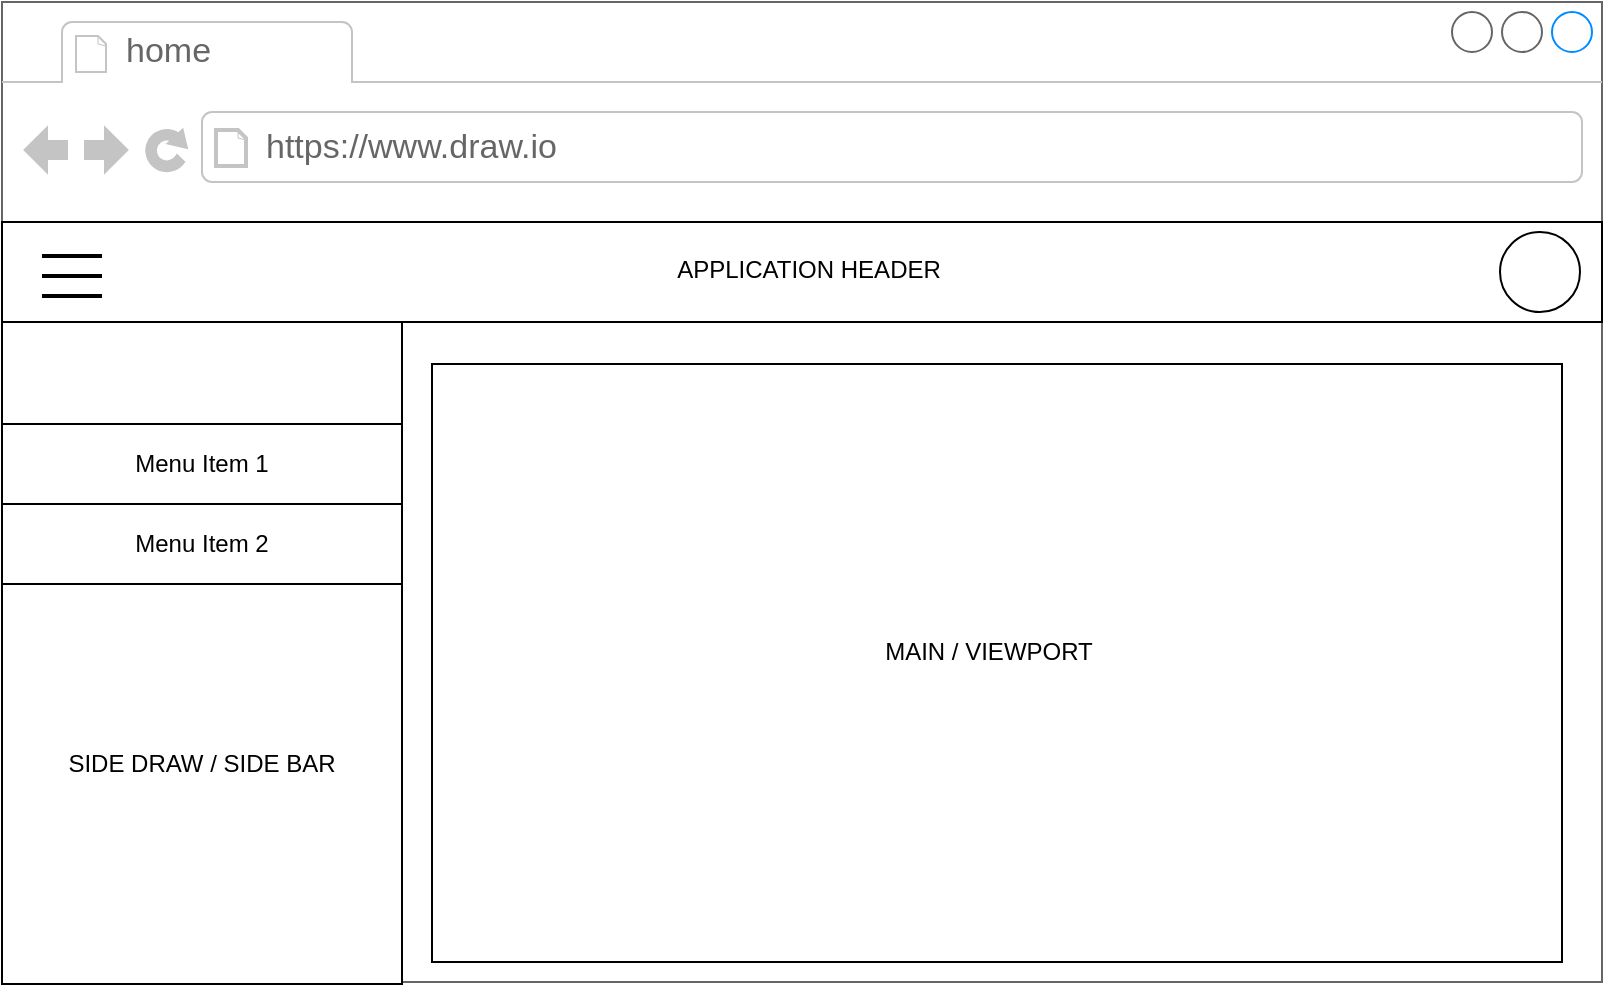 <mxfile version="24.2.5" type="device" pages="8">
  <diagram name="Page-1" id="sIDUJ0RPUK7b8widtkhv">
    <mxGraphModel dx="1036" dy="607" grid="1" gridSize="10" guides="1" tooltips="1" connect="1" arrows="1" fold="1" page="1" pageScale="1" pageWidth="850" pageHeight="1100" math="0" shadow="0">
      <root>
        <mxCell id="0" />
        <mxCell id="1" parent="0" />
        <mxCell id="EggMhjN99ntZ25mToVBj-1" value="" style="strokeWidth=1;shadow=0;dashed=0;align=center;html=1;shape=mxgraph.mockup.containers.browserWindow;rSize=0;strokeColor=#666666;strokeColor2=#008cff;strokeColor3=#c4c4c4;mainText=,;recursiveResize=0;movable=1;resizable=1;rotatable=1;deletable=1;editable=1;locked=0;connectable=1;" parent="1" vertex="1">
          <mxGeometry x="30" y="99" width="800" height="490" as="geometry" />
        </mxCell>
        <mxCell id="EggMhjN99ntZ25mToVBj-2" value="home" style="strokeWidth=1;shadow=0;dashed=0;align=center;html=1;shape=mxgraph.mockup.containers.anchor;fontSize=17;fontColor=#666666;align=left;whiteSpace=wrap;" parent="EggMhjN99ntZ25mToVBj-1" vertex="1">
          <mxGeometry x="60" y="12" width="110" height="26" as="geometry" />
        </mxCell>
        <mxCell id="EggMhjN99ntZ25mToVBj-3" value="https://www.draw.io" style="strokeWidth=1;shadow=0;dashed=0;align=center;html=1;shape=mxgraph.mockup.containers.anchor;rSize=0;fontSize=17;fontColor=#666666;align=left;" parent="EggMhjN99ntZ25mToVBj-1" vertex="1">
          <mxGeometry x="130" y="60" width="250" height="26" as="geometry" />
        </mxCell>
        <mxCell id="EggMhjN99ntZ25mToVBj-5" value="" style="rounded=0;whiteSpace=wrap;html=1;" parent="EggMhjN99ntZ25mToVBj-1" vertex="1">
          <mxGeometry y="110" width="800" height="50" as="geometry" />
        </mxCell>
        <mxCell id="EggMhjN99ntZ25mToVBj-6" value="" style="ellipse;whiteSpace=wrap;html=1;aspect=fixed;" parent="EggMhjN99ntZ25mToVBj-1" vertex="1">
          <mxGeometry x="749" y="115" width="40" height="40" as="geometry" />
        </mxCell>
        <mxCell id="EggMhjN99ntZ25mToVBj-7" value="" style="line;strokeWidth=2;html=1;" parent="EggMhjN99ntZ25mToVBj-1" vertex="1">
          <mxGeometry x="20" y="122" width="30" height="10" as="geometry" />
        </mxCell>
        <mxCell id="EggMhjN99ntZ25mToVBj-17" value="" style="whiteSpace=wrap;html=1;" parent="EggMhjN99ntZ25mToVBj-1" vertex="1">
          <mxGeometry x="215" y="181" width="565" height="299" as="geometry" />
        </mxCell>
        <mxCell id="EggMhjN99ntZ25mToVBj-18" value="APPLICATION HEADER" style="text;html=1;strokeColor=none;fillColor=none;align=center;verticalAlign=middle;whiteSpace=wrap;rounded=0;" parent="EggMhjN99ntZ25mToVBj-1" vertex="1">
          <mxGeometry x="281" y="119" width="245" height="30" as="geometry" />
        </mxCell>
        <mxCell id="EggMhjN99ntZ25mToVBj-19" value="MAIN / VIEWPORT" style="text;html=1;strokeColor=none;fillColor=none;align=center;verticalAlign=middle;whiteSpace=wrap;rounded=0;" parent="EggMhjN99ntZ25mToVBj-1" vertex="1">
          <mxGeometry x="371" y="310" width="245" height="30" as="geometry" />
        </mxCell>
        <mxCell id="EggMhjN99ntZ25mToVBj-8" value="" style="line;strokeWidth=2;html=1;" parent="1" vertex="1">
          <mxGeometry x="50" y="231" width="30" height="10" as="geometry" />
        </mxCell>
        <mxCell id="EggMhjN99ntZ25mToVBj-11" value="" style="line;strokeWidth=2;html=1;" parent="1" vertex="1">
          <mxGeometry x="50" y="241" width="30" height="10" as="geometry" />
        </mxCell>
        <mxCell id="EggMhjN99ntZ25mToVBj-12" value="" style="whiteSpace=wrap;html=1;" parent="1" vertex="1">
          <mxGeometry x="30" y="259" width="200" height="331" as="geometry" />
        </mxCell>
        <mxCell id="EggMhjN99ntZ25mToVBj-13" value="" style="rounded=0;whiteSpace=wrap;html=1;" parent="1" vertex="1">
          <mxGeometry x="30" y="310" width="200" height="40" as="geometry" />
        </mxCell>
        <mxCell id="EggMhjN99ntZ25mToVBj-14" value="" style="rounded=0;whiteSpace=wrap;html=1;" parent="1" vertex="1">
          <mxGeometry x="30" y="350" width="200" height="40" as="geometry" />
        </mxCell>
        <mxCell id="EggMhjN99ntZ25mToVBj-15" value="Menu Item 1" style="text;html=1;strokeColor=none;fillColor=none;align=center;verticalAlign=middle;whiteSpace=wrap;rounded=0;" parent="1" vertex="1">
          <mxGeometry x="30" y="310" width="200" height="40" as="geometry" />
        </mxCell>
        <mxCell id="EggMhjN99ntZ25mToVBj-16" value="Menu Item 2" style="text;html=1;strokeColor=none;fillColor=none;align=center;verticalAlign=middle;whiteSpace=wrap;rounded=0;" parent="1" vertex="1">
          <mxGeometry x="30" y="350" width="200" height="40" as="geometry" />
        </mxCell>
        <mxCell id="EggMhjN99ntZ25mToVBj-21" value="SIDE DRAW / SIDE BAR" style="text;html=1;strokeColor=none;fillColor=none;align=center;verticalAlign=middle;whiteSpace=wrap;rounded=0;" parent="1" vertex="1">
          <mxGeometry x="30" y="460" width="200" height="40" as="geometry" />
        </mxCell>
      </root>
    </mxGraphModel>
  </diagram>
  <diagram id="IjqU6bGli_GOSCR7L_jz" name="Page-2">
    <mxGraphModel dx="1036" dy="607" grid="1" gridSize="10" guides="1" tooltips="1" connect="1" arrows="1" fold="1" page="1" pageScale="1" pageWidth="850" pageHeight="1100" math="0" shadow="0">
      <root>
        <mxCell id="0" />
        <mxCell id="1" parent="0" />
        <mxCell id="cjTgkQ3DGK7ai4iBEwUr-1" value="" style="whiteSpace=wrap;html=1;aspect=fixed;" parent="1" vertex="1">
          <mxGeometry x="190" y="100" width="430" height="430" as="geometry" />
        </mxCell>
        <mxCell id="cjTgkQ3DGK7ai4iBEwUr-2" value="Transactions (ID: 1001)" style="text;html=1;strokeColor=none;fillColor=none;align=center;verticalAlign=middle;whiteSpace=wrap;rounded=0;fontStyle=1;fontSize=17;" parent="1" vertex="1">
          <mxGeometry x="345" y="60" width="120" height="30" as="geometry" />
        </mxCell>
        <mxCell id="cjTgkQ3DGK7ai4iBEwUr-3" value="T1 (ID: 1)" style="shape=cylinder3;whiteSpace=wrap;html=1;boundedLbl=1;backgroundOutline=1;size=15;fontStyle=1;fontSize=19;" parent="1" vertex="1">
          <mxGeometry x="250" y="156" width="100" height="110" as="geometry" />
        </mxCell>
        <mxCell id="cjTgkQ3DGK7ai4iBEwUr-4" value="T2&amp;nbsp;(ID: 2)" style="shape=cylinder3;whiteSpace=wrap;html=1;boundedLbl=1;backgroundOutline=1;size=15;fontStyle=1;fontSize=19;" parent="1" vertex="1">
          <mxGeometry x="450" y="156" width="97.5" height="110" as="geometry" />
        </mxCell>
        <mxCell id="cjTgkQ3DGK7ai4iBEwUr-5" value="T3&amp;nbsp;(ID: 3)" style="shape=cylinder3;whiteSpace=wrap;html=1;boundedLbl=1;backgroundOutline=1;size=15;fontStyle=1;fontSize=19;" parent="1" vertex="1">
          <mxGeometry x="256.25" y="346" width="93.75" height="110" as="geometry" />
        </mxCell>
        <mxCell id="cjTgkQ3DGK7ai4iBEwUr-6" value="T4&amp;nbsp;(ID: 4)" style="shape=cylinder3;whiteSpace=wrap;html=1;boundedLbl=1;backgroundOutline=1;size=15;fontStyle=1;fontSize=19;" parent="1" vertex="1">
          <mxGeometry x="460" y="346" width="93.75" height="110" as="geometry" />
        </mxCell>
        <mxCell id="cjTgkQ3DGK7ai4iBEwUr-7" value="" style="whiteSpace=wrap;html=1;" parent="1" vertex="1">
          <mxGeometry x="1010" y="50" width="140" height="510" as="geometry" />
        </mxCell>
        <mxCell id="cjTgkQ3DGK7ai4iBEwUr-8" value="" style="endArrow=classic;html=1;rounded=0;exitX=0.017;exitY=0.055;exitDx=0;exitDy=0;exitPerimeter=0;entryX=1;entryY=0.5;entryDx=0;entryDy=0;" parent="1" source="cjTgkQ3DGK7ai4iBEwUr-7" target="cjTgkQ3DGK7ai4iBEwUr-2" edge="1">
          <mxGeometry width="50" height="50" relative="1" as="geometry">
            <mxPoint x="860" y="250" as="sourcePoint" />
            <mxPoint x="910" y="200" as="targetPoint" />
          </mxGeometry>
        </mxCell>
        <mxCell id="cjTgkQ3DGK7ai4iBEwUr-9" value="T1&lt;br style=&quot;font-size: 18px;&quot;&gt;&lt;font color=&quot;#006600&quot; size=&quot;1&quot;&gt;modified&lt;/font&gt;" style="shape=cylinder3;whiteSpace=wrap;html=1;boundedLbl=1;backgroundOutline=1;size=15;fontStyle=1;fontSize=19;" parent="1" vertex="1">
          <mxGeometry x="1030" y="60" width="100" height="110" as="geometry" />
        </mxCell>
        <mxCell id="cjTgkQ3DGK7ai4iBEwUr-10" value="T2" style="shape=cylinder3;whiteSpace=wrap;html=1;boundedLbl=1;backgroundOutline=1;size=15;fontStyle=1;fontSize=19;" parent="1" vertex="1">
          <mxGeometry x="1032.5" y="180" width="97.5" height="110" as="geometry" />
        </mxCell>
        <mxCell id="cjTgkQ3DGK7ai4iBEwUr-11" value="T3&amp;nbsp;" style="shape=cylinder3;whiteSpace=wrap;html=1;boundedLbl=1;backgroundOutline=1;size=15;fontStyle=1;fontSize=19;" parent="1" vertex="1">
          <mxGeometry x="1033.13" y="300" width="93.75" height="110" as="geometry" />
        </mxCell>
        <mxCell id="cjTgkQ3DGK7ai4iBEwUr-12" value="T4&lt;br&gt;&lt;font color=&quot;#ff0000&quot; style=&quot;font-size: 10px;&quot;&gt;modified&lt;/font&gt;" style="shape=cylinder3;whiteSpace=wrap;html=1;boundedLbl=1;backgroundOutline=1;size=15;fontStyle=1;fontSize=19;" parent="1" vertex="1">
          <mxGeometry x="1036.25" y="420" width="93.75" height="110" as="geometry" />
        </mxCell>
        <mxCell id="cjTgkQ3DGK7ai4iBEwUr-13" value="" style="sketch=0;outlineConnect=0;fontColor=#232F3E;gradientColor=none;fillColor=#232F3D;strokeColor=none;dashed=0;verticalLabelPosition=bottom;verticalAlign=top;align=center;html=1;fontSize=12;fontStyle=0;aspect=fixed;pointerEvents=1;shape=mxgraph.aws4.source_code;" parent="1" vertex="1">
          <mxGeometry x="310" y="640" width="57" height="78" as="geometry" />
        </mxCell>
        <mxCell id="cjTgkQ3DGK7ai4iBEwUr-14" value="update(tranXId, tranXObjId, requestBody)" style="text;html=1;strokeColor=none;fillColor=none;align=left;verticalAlign=middle;whiteSpace=wrap;rounded=0;fontSize=19;fontFamily=Lucida Console;" parent="1" vertex="1">
          <mxGeometry x="380" y="664" width="490" height="30" as="geometry" />
        </mxCell>
      </root>
    </mxGraphModel>
  </diagram>
  <diagram id="y272ru3TNaaLmtyKiYZe" name="Page-3">
    <mxGraphModel dx="1036" dy="607" grid="1" gridSize="10" guides="1" tooltips="1" connect="1" arrows="1" fold="1" page="1" pageScale="1" pageWidth="850" pageHeight="1100" math="0" shadow="0">
      <root>
        <mxCell id="0" />
        <mxCell id="1" parent="0" />
        <mxCell id="BB8iVhd0lhvS-RFAptqE-1" value="" style="rounded=0;whiteSpace=wrap;html=1;" parent="1" vertex="1">
          <mxGeometry x="40" y="210" width="760" height="60" as="geometry" />
        </mxCell>
        <mxCell id="BB8iVhd0lhvS-RFAptqE-2" value="1 - 10" style="text;html=1;strokeColor=none;fillColor=none;align=center;verticalAlign=middle;whiteSpace=wrap;rounded=0;fontSize=16;" parent="1" vertex="1">
          <mxGeometry x="60" y="225" width="60" height="30" as="geometry" />
        </mxCell>
        <mxCell id="BB8iVhd0lhvS-RFAptqE-3" value="of" style="text;html=1;strokeColor=none;fillColor=none;align=center;verticalAlign=middle;whiteSpace=wrap;rounded=0;fontSize=16;" parent="1" vertex="1">
          <mxGeometry x="120" y="225" width="30" height="30" as="geometry" />
        </mxCell>
        <mxCell id="BB8iVhd0lhvS-RFAptqE-4" value="350 Records" style="text;html=1;strokeColor=none;fillColor=none;align=center;verticalAlign=middle;whiteSpace=wrap;rounded=0;fontSize=16;" parent="1" vertex="1">
          <mxGeometry x="160" y="225" width="100" height="30" as="geometry" />
        </mxCell>
        <mxCell id="BB8iVhd0lhvS-RFAptqE-5" value="Previous" style="html=1;shadow=0;dashed=0;shape=mxgraph.bootstrap.rrect;rSize=5;strokeColor=none;strokeWidth=1;fillColor=#6C767D;fontColor=#FFFFFF;whiteSpace=wrap;align=center;verticalAlign=middle;spacingLeft=0;fontStyle=0;fontSize=16;spacing=5;" parent="1" vertex="1">
          <mxGeometry x="563" y="220" width="100" height="40" as="geometry" />
        </mxCell>
        <mxCell id="BB8iVhd0lhvS-RFAptqE-6" value="Next" style="html=1;shadow=0;dashed=0;shape=mxgraph.bootstrap.rrect;rSize=5;strokeColor=none;strokeWidth=1;fillColor=#6C767D;fontColor=#FFFFFF;whiteSpace=wrap;align=center;verticalAlign=middle;spacingLeft=0;fontStyle=0;fontSize=16;spacing=5;" parent="1" vertex="1">
          <mxGeometry x="680" y="220" width="100" height="40" as="geometry" />
        </mxCell>
      </root>
    </mxGraphModel>
  </diagram>
  <diagram id="J6OYfBkZfmd3d4jvUqey" name="Page-4">
    <mxGraphModel dx="1036" dy="607" grid="1" gridSize="10" guides="1" tooltips="1" connect="1" arrows="1" fold="1" page="1" pageScale="1" pageWidth="850" pageHeight="1100" math="0" shadow="0">
      <root>
        <mxCell id="0" />
        <mxCell id="1" parent="0" />
        <mxCell id="2EUiG7StMMdANbY9xQMo-1" value="" style="rounded=0;whiteSpace=wrap;html=1;" parent="1" vertex="1">
          <mxGeometry x="30" y="280" width="770" height="50" as="geometry" />
        </mxCell>
        <mxCell id="2EUiG7StMMdANbY9xQMo-2" value="" style="triangle;whiteSpace=wrap;html=1;direction=south;" parent="1" vertex="1">
          <mxGeometry x="761" y="298" width="20" height="15" as="geometry" />
        </mxCell>
        <mxCell id="2EUiG7StMMdANbY9xQMo-3" value="Textfield" style="rounded=0;whiteSpace=wrap;html=1;align=left;" parent="1" vertex="1">
          <mxGeometry x="40" y="285.5" width="710" height="40" as="geometry" />
        </mxCell>
        <mxCell id="2EUiG7StMMdANbY9xQMo-4" value="" style="whiteSpace=wrap;html=1;" parent="1" vertex="1">
          <mxGeometry x="30" y="340" width="770" height="160" as="geometry" />
        </mxCell>
        <mxCell id="2EUiG7StMMdANbY9xQMo-5" value="Text" style="text;html=1;align=left;verticalAlign=middle;whiteSpace=wrap;rounded=0;fontSize=15;fillColor=#C4C4C4;" parent="1" vertex="1">
          <mxGeometry x="30" y="340" width="770" height="40" as="geometry" />
        </mxCell>
        <mxCell id="2EUiG7StMMdANbY9xQMo-6" value="Text" style="text;html=1;align=left;verticalAlign=middle;whiteSpace=wrap;rounded=0;fontSize=15;fillColor=#C4C4C4;" parent="1" vertex="1">
          <mxGeometry x="30" y="380" width="770" height="40" as="geometry" />
        </mxCell>
        <mxCell id="2EUiG7StMMdANbY9xQMo-7" value="Text" style="text;html=1;align=left;verticalAlign=middle;whiteSpace=wrap;rounded=0;fontSize=15;fillColor=#C4C4C4;" parent="1" vertex="1">
          <mxGeometry x="30" y="420" width="770" height="40" as="geometry" />
        </mxCell>
        <mxCell id="2EUiG7StMMdANbY9xQMo-8" value="Text" style="text;html=1;align=left;verticalAlign=middle;whiteSpace=wrap;rounded=0;fontSize=15;fillColor=#C4C4C4;" parent="1" vertex="1">
          <mxGeometry x="30" y="460" width="770" height="40" as="geometry" />
        </mxCell>
        <mxCell id="hs0vwdsw4qgQPkWqBJR1-1" value=".focused" style="text;html=1;align=center;verticalAlign=middle;whiteSpace=wrap;rounded=0;" parent="1" vertex="1">
          <mxGeometry x="395" y="345" width="60" height="30" as="geometry" />
        </mxCell>
      </root>
    </mxGraphModel>
  </diagram>
  <diagram id="GeDbINbZiCRXkM0k3ezB" name="Page-5">
    <mxGraphModel dx="1036" dy="607" grid="1" gridSize="10" guides="1" tooltips="1" connect="1" arrows="1" fold="1" page="1" pageScale="1" pageWidth="850" pageHeight="1100" math="0" shadow="0">
      <root>
        <mxCell id="0" />
        <mxCell id="1" parent="0" />
        <mxCell id="OI0mY_5z-Yricc_yIiJL-1" value="" style="strokeWidth=1;shadow=0;dashed=0;align=center;html=1;shape=mxgraph.mockup.containers.browserWindow;rSize=0;strokeColor=#666666;strokeColor2=#008cff;strokeColor3=#c4c4c4;mainText=,;recursiveResize=0;movable=1;resizable=1;rotatable=1;deletable=1;editable=1;locked=0;connectable=1;fillColor=default;" parent="1" vertex="1">
          <mxGeometry x="30" y="19" width="890.16" height="641" as="geometry" />
        </mxCell>
        <mxCell id="OI0mY_5z-Yricc_yIiJL-2" value="home" style="strokeWidth=1;shadow=0;dashed=0;align=center;html=1;shape=mxgraph.mockup.containers.anchor;fontSize=17;fontColor=#666666;align=left;whiteSpace=wrap;" parent="OI0mY_5z-Yricc_yIiJL-1" vertex="1">
          <mxGeometry x="60" y="12" width="110" height="26" as="geometry" />
        </mxCell>
        <mxCell id="OI0mY_5z-Yricc_yIiJL-3" value="https://www.draw.io" style="strokeWidth=1;shadow=0;dashed=0;align=center;html=1;shape=mxgraph.mockup.containers.anchor;rSize=0;fontSize=17;fontColor=#666666;align=left;" parent="OI0mY_5z-Yricc_yIiJL-1" vertex="1">
          <mxGeometry x="130" y="60" width="250" height="26" as="geometry" />
        </mxCell>
        <mxCell id="OI0mY_5z-Yricc_yIiJL-4" value="" style="rounded=0;whiteSpace=wrap;html=1;" parent="OI0mY_5z-Yricc_yIiJL-1" vertex="1">
          <mxGeometry y="110" width="890" height="50" as="geometry" />
        </mxCell>
        <mxCell id="OI0mY_5z-Yricc_yIiJL-5" value="" style="ellipse;whiteSpace=wrap;html=1;aspect=fixed;" parent="OI0mY_5z-Yricc_yIiJL-1" vertex="1">
          <mxGeometry x="837" y="115" width="40" height="40" as="geometry" />
        </mxCell>
        <mxCell id="OI0mY_5z-Yricc_yIiJL-6" value="" style="line;strokeWidth=2;html=1;" parent="OI0mY_5z-Yricc_yIiJL-1" vertex="1">
          <mxGeometry x="20" y="122" width="30" height="10" as="geometry" />
        </mxCell>
        <mxCell id="OI0mY_5z-Yricc_yIiJL-7" value="" style="whiteSpace=wrap;html=1;" parent="OI0mY_5z-Yricc_yIiJL-1" vertex="1">
          <mxGeometry x="264" y="176" width="565" height="449" as="geometry" />
        </mxCell>
        <mxCell id="OI0mY_5z-Yricc_yIiJL-8" value="APPLICATION HEADER" style="text;html=1;strokeColor=none;fillColor=none;align=center;verticalAlign=middle;whiteSpace=wrap;rounded=0;" parent="OI0mY_5z-Yricc_yIiJL-1" vertex="1">
          <mxGeometry x="281" y="119" width="245" height="30" as="geometry" />
        </mxCell>
        <mxCell id="OI0mY_5z-Yricc_yIiJL-37" value="Products under sport category" style="shape=table;startSize=30;container=1;collapsible=0;childLayout=tableLayout;strokeColor=default;fontSize=14;align=left;fontStyle=1" parent="OI0mY_5z-Yricc_yIiJL-1" vertex="1">
          <mxGeometry x="279" y="346" width="530" height="144" as="geometry" />
        </mxCell>
        <mxCell id="OI0mY_5z-Yricc_yIiJL-38" value="" style="shape=tableRow;horizontal=0;startSize=0;swimlaneHead=0;swimlaneBody=0;strokeColor=inherit;top=0;left=0;bottom=0;right=0;collapsible=0;dropTarget=0;fillColor=none;points=[[0,0.5],[1,0.5]];portConstraint=eastwest;fontSize=16;" parent="OI0mY_5z-Yricc_yIiJL-37" vertex="1">
          <mxGeometry y="30" width="530" height="40" as="geometry" />
        </mxCell>
        <mxCell id="OI0mY_5z-Yricc_yIiJL-39" value="SN" style="shape=partialRectangle;html=1;whiteSpace=wrap;connectable=0;strokeColor=inherit;overflow=hidden;fillColor=none;top=0;left=0;bottom=0;right=0;pointerEvents=1;fontSize=16;" parent="OI0mY_5z-Yricc_yIiJL-38" vertex="1">
          <mxGeometry width="70" height="40" as="geometry">
            <mxRectangle width="70" height="40" as="alternateBounds" />
          </mxGeometry>
        </mxCell>
        <mxCell id="OI0mY_5z-Yricc_yIiJL-40" value="Name" style="shape=partialRectangle;html=1;whiteSpace=wrap;connectable=0;strokeColor=inherit;overflow=hidden;fillColor=none;top=0;left=0;bottom=0;right=0;pointerEvents=1;fontSize=16;" parent="OI0mY_5z-Yricc_yIiJL-38" vertex="1">
          <mxGeometry x="70" width="440" height="40" as="geometry">
            <mxRectangle width="440" height="40" as="alternateBounds" />
          </mxGeometry>
        </mxCell>
        <mxCell id="OI0mY_5z-Yricc_yIiJL-41" value="" style="shape=partialRectangle;html=1;whiteSpace=wrap;connectable=0;strokeColor=inherit;overflow=hidden;fillColor=none;top=0;left=0;bottom=0;right=0;pointerEvents=1;fontSize=16;" parent="OI0mY_5z-Yricc_yIiJL-38" vertex="1">
          <mxGeometry x="510" width="20" height="40" as="geometry">
            <mxRectangle width="20" height="40" as="alternateBounds" />
          </mxGeometry>
        </mxCell>
        <mxCell id="OI0mY_5z-Yricc_yIiJL-42" value="" style="shape=tableRow;horizontal=0;startSize=0;swimlaneHead=0;swimlaneBody=0;strokeColor=inherit;top=0;left=0;bottom=0;right=0;collapsible=0;dropTarget=0;fillColor=none;points=[[0,0.5],[1,0.5]];portConstraint=eastwest;fontSize=16;" parent="OI0mY_5z-Yricc_yIiJL-37" vertex="1">
          <mxGeometry y="70" width="530" height="34" as="geometry" />
        </mxCell>
        <mxCell id="OI0mY_5z-Yricc_yIiJL-43" value="1" style="shape=partialRectangle;html=1;whiteSpace=wrap;connectable=0;strokeColor=inherit;overflow=hidden;fillColor=none;top=0;left=0;bottom=0;right=0;pointerEvents=1;fontSize=16;" parent="OI0mY_5z-Yricc_yIiJL-42" vertex="1">
          <mxGeometry width="70" height="34" as="geometry">
            <mxRectangle width="70" height="34" as="alternateBounds" />
          </mxGeometry>
        </mxCell>
        <mxCell id="OI0mY_5z-Yricc_yIiJL-44" value="Football" style="shape=partialRectangle;html=1;whiteSpace=wrap;connectable=0;strokeColor=inherit;overflow=hidden;fillColor=none;top=0;left=0;bottom=0;right=0;pointerEvents=1;fontSize=16;" parent="OI0mY_5z-Yricc_yIiJL-42" vertex="1">
          <mxGeometry x="70" width="440" height="34" as="geometry">
            <mxRectangle width="440" height="34" as="alternateBounds" />
          </mxGeometry>
        </mxCell>
        <mxCell id="OI0mY_5z-Yricc_yIiJL-45" value="" style="shape=partialRectangle;html=1;whiteSpace=wrap;connectable=0;strokeColor=inherit;overflow=hidden;fillColor=none;top=0;left=0;bottom=0;right=0;pointerEvents=1;fontSize=16;" parent="OI0mY_5z-Yricc_yIiJL-42" vertex="1">
          <mxGeometry x="510" width="20" height="34" as="geometry">
            <mxRectangle width="20" height="34" as="alternateBounds" />
          </mxGeometry>
        </mxCell>
        <mxCell id="OI0mY_5z-Yricc_yIiJL-46" value="" style="shape=tableRow;horizontal=0;startSize=0;swimlaneHead=0;swimlaneBody=0;strokeColor=inherit;top=0;left=0;bottom=0;right=0;collapsible=0;dropTarget=0;fillColor=none;points=[[0,0.5],[1,0.5]];portConstraint=eastwest;fontSize=16;" parent="OI0mY_5z-Yricc_yIiJL-37" vertex="1">
          <mxGeometry y="104" width="530" height="40" as="geometry" />
        </mxCell>
        <mxCell id="OI0mY_5z-Yricc_yIiJL-47" value="2" style="shape=partialRectangle;html=1;whiteSpace=wrap;connectable=0;strokeColor=inherit;overflow=hidden;fillColor=none;top=0;left=0;bottom=0;right=0;pointerEvents=1;fontSize=16;" parent="OI0mY_5z-Yricc_yIiJL-46" vertex="1">
          <mxGeometry width="70" height="40" as="geometry">
            <mxRectangle width="70" height="40" as="alternateBounds" />
          </mxGeometry>
        </mxCell>
        <mxCell id="OI0mY_5z-Yricc_yIiJL-48" value="Criket" style="shape=partialRectangle;html=1;whiteSpace=wrap;connectable=0;strokeColor=inherit;overflow=hidden;fillColor=none;top=0;left=0;bottom=0;right=0;pointerEvents=1;fontSize=16;" parent="OI0mY_5z-Yricc_yIiJL-46" vertex="1">
          <mxGeometry x="70" width="440" height="40" as="geometry">
            <mxRectangle width="440" height="40" as="alternateBounds" />
          </mxGeometry>
        </mxCell>
        <mxCell id="OI0mY_5z-Yricc_yIiJL-49" value="" style="shape=partialRectangle;html=1;whiteSpace=wrap;connectable=0;strokeColor=inherit;overflow=hidden;fillColor=none;top=0;left=0;bottom=0;right=0;pointerEvents=1;fontSize=16;" parent="OI0mY_5z-Yricc_yIiJL-46" vertex="1">
          <mxGeometry x="510" width="20" height="40" as="geometry">
            <mxRectangle width="20" height="40" as="alternateBounds" />
          </mxGeometry>
        </mxCell>
        <mxCell id="OI0mY_5z-Yricc_yIiJL-50" value="" style="rounded=0;whiteSpace=wrap;html=1;" parent="OI0mY_5z-Yricc_yIiJL-1" vertex="1">
          <mxGeometry x="279" y="246" width="530" height="60" as="geometry" />
        </mxCell>
        <mxCell id="OI0mY_5z-Yricc_yIiJL-52" value="Sport" style="text;html=1;align=center;verticalAlign=middle;whiteSpace=wrap;rounded=0;strokeWidth=1;fontSize=13;fontStyle=1" parent="OI0mY_5z-Yricc_yIiJL-1" vertex="1">
          <mxGeometry x="289" y="261" width="60" height="30" as="geometry" />
        </mxCell>
        <mxCell id="PvwdoQ44E_qPKAbpIFB0-7" value="" style="group" parent="OI0mY_5z-Yricc_yIiJL-1" vertex="1" connectable="0">
          <mxGeometry x="279" y="495" width="530" height="62" as="geometry" />
        </mxCell>
        <mxCell id="PvwdoQ44E_qPKAbpIFB0-1" value="" style="rounded=0;whiteSpace=wrap;html=1;" parent="PvwdoQ44E_qPKAbpIFB0-7" vertex="1">
          <mxGeometry width="530" height="62" as="geometry" />
        </mxCell>
        <mxCell id="PvwdoQ44E_qPKAbpIFB0-2" value="1 - 10" style="text;html=1;strokeColor=none;fillColor=none;align=center;verticalAlign=middle;whiteSpace=wrap;rounded=0;fontSize=16;" parent="PvwdoQ44E_qPKAbpIFB0-7" vertex="1">
          <mxGeometry x="13.95" y="15.5" width="66.05" height="31" as="geometry" />
        </mxCell>
        <mxCell id="PvwdoQ44E_qPKAbpIFB0-3" value="of" style="text;html=1;strokeColor=none;fillColor=none;align=center;verticalAlign=middle;whiteSpace=wrap;rounded=0;fontSize=16;" parent="PvwdoQ44E_qPKAbpIFB0-7" vertex="1">
          <mxGeometry x="75.789" y="15.5" width="20.921" height="31" as="geometry" />
        </mxCell>
        <mxCell id="PvwdoQ44E_qPKAbpIFB0-4" value="350 Records" style="text;html=1;strokeColor=none;fillColor=none;align=center;verticalAlign=middle;whiteSpace=wrap;rounded=0;fontSize=16;" parent="PvwdoQ44E_qPKAbpIFB0-7" vertex="1">
          <mxGeometry x="100" y="15.5" width="100" height="31" as="geometry" />
        </mxCell>
        <mxCell id="PvwdoQ44E_qPKAbpIFB0-5" value="Previous" style="html=1;shadow=0;dashed=0;shape=mxgraph.bootstrap.rrect;rSize=5;strokeColor=none;strokeWidth=1;fillColor=#6C767D;fontColor=#FFFFFF;whiteSpace=wrap;align=center;verticalAlign=middle;spacingLeft=0;fontStyle=0;fontSize=16;spacing=5;" parent="PvwdoQ44E_qPKAbpIFB0-7" vertex="1">
          <mxGeometry x="364.724" y="10.333" width="69.737" height="41.333" as="geometry" />
        </mxCell>
        <mxCell id="PvwdoQ44E_qPKAbpIFB0-6" value="Next" style="html=1;shadow=0;dashed=0;shape=mxgraph.bootstrap.rrect;rSize=5;strokeColor=none;strokeWidth=1;fillColor=#6C767D;fontColor=#FFFFFF;whiteSpace=wrap;align=center;verticalAlign=middle;spacingLeft=0;fontStyle=0;fontSize=16;spacing=5;" parent="PvwdoQ44E_qPKAbpIFB0-7" vertex="1">
          <mxGeometry x="446.316" y="10.333" width="69.737" height="41.333" as="geometry" />
        </mxCell>
        <mxCell id="UrvR2xN4RK2JHNNCRuVd-1" value="" style="rounded=0;whiteSpace=wrap;html=1;fillColor=none;" parent="OI0mY_5z-Yricc_yIiJL-1" vertex="1">
          <mxGeometry x="279" y="195" width="531" height="46" as="geometry" />
        </mxCell>
        <mxCell id="OI0mY_5z-Yricc_yIiJL-9" value="&lt;font style=&quot;font-size: 15px;&quot;&gt;Category&lt;/font&gt;" style="text;html=1;strokeColor=none;fillColor=none;align=left;verticalAlign=middle;whiteSpace=wrap;rounded=0;fontStyle=1" parent="OI0mY_5z-Yricc_yIiJL-1" vertex="1">
          <mxGeometry x="289" y="197" width="80" height="39" as="geometry" />
        </mxCell>
        <mxCell id="OI0mY_5z-Yricc_yIiJL-10" value="" style="line;strokeWidth=2;html=1;" parent="1" vertex="1">
          <mxGeometry x="50" y="151" width="30" height="10" as="geometry" />
        </mxCell>
        <mxCell id="OI0mY_5z-Yricc_yIiJL-11" value="" style="line;strokeWidth=2;html=1;" parent="1" vertex="1">
          <mxGeometry x="50" y="161" width="30" height="10" as="geometry" />
        </mxCell>
        <mxCell id="OI0mY_5z-Yricc_yIiJL-12" value="" style="whiteSpace=wrap;html=1;" parent="1" vertex="1">
          <mxGeometry x="30" y="179" width="200" height="481" as="geometry" />
        </mxCell>
        <mxCell id="OI0mY_5z-Yricc_yIiJL-13" value="" style="rounded=0;whiteSpace=wrap;html=1;" parent="1" vertex="1">
          <mxGeometry x="30" y="230" width="200" height="40" as="geometry" />
        </mxCell>
        <mxCell id="OI0mY_5z-Yricc_yIiJL-14" value="" style="rounded=0;whiteSpace=wrap;html=1;" parent="1" vertex="1">
          <mxGeometry x="30" y="270" width="200" height="40" as="geometry" />
        </mxCell>
        <mxCell id="OI0mY_5z-Yricc_yIiJL-15" value="Menu Item 1" style="text;html=1;strokeColor=none;fillColor=none;align=center;verticalAlign=middle;whiteSpace=wrap;rounded=0;" parent="1" vertex="1">
          <mxGeometry x="30" y="230" width="200" height="40" as="geometry" />
        </mxCell>
        <mxCell id="OI0mY_5z-Yricc_yIiJL-16" value="Menu Item 2" style="text;html=1;strokeColor=none;fillColor=none;align=center;verticalAlign=middle;whiteSpace=wrap;rounded=0;" parent="1" vertex="1">
          <mxGeometry x="30" y="270" width="200" height="40" as="geometry" />
        </mxCell>
        <mxCell id="OI0mY_5z-Yricc_yIiJL-17" value="SIDE DRAW / SIDE BAR" style="text;html=1;strokeColor=none;fillColor=none;align=center;verticalAlign=middle;whiteSpace=wrap;rounded=0;" parent="1" vertex="1">
          <mxGeometry x="30" y="380" width="200" height="40" as="geometry" />
        </mxCell>
        <mxCell id="UrvR2xN4RK2JHNNCRuVd-2" value="" style="group" parent="1" vertex="1" connectable="0">
          <mxGeometry x="790" y="280" width="29.74" height="29" as="geometry" />
        </mxCell>
        <mxCell id="OI0mY_5z-Yricc_yIiJL-22" value="" style="rounded=1;whiteSpace=wrap;html=1;" parent="UrvR2xN4RK2JHNNCRuVd-2" vertex="1">
          <mxGeometry width="29.74" height="29" as="geometry" />
        </mxCell>
        <mxCell id="OI0mY_5z-Yricc_yIiJL-21" value="" style="sketch=0;pointerEvents=1;shadow=0;dashed=0;html=1;strokeColor=none;fillColor=#505050;labelPosition=center;verticalLabelPosition=bottom;verticalAlign=top;outlineConnect=0;align=center;shape=mxgraph.office.concepts.writing_pen;" parent="UrvR2xN4RK2JHNNCRuVd-2" vertex="1">
          <mxGeometry x="7.435" y="7.064" width="14.87" height="14.872" as="geometry" />
        </mxCell>
        <mxCell id="UrvR2xN4RK2JHNNCRuVd-5" value="" style="edgeStyle=orthogonalEdgeStyle;rounded=0;orthogonalLoop=1;jettySize=auto;html=1;" parent="1" source="UrvR2xN4RK2JHNNCRuVd-3" target="UrvR2xN4RK2JHNNCRuVd-4" edge="1">
          <mxGeometry relative="1" as="geometry" />
        </mxCell>
        <mxCell id="UrvR2xN4RK2JHNNCRuVd-7" value="" style="edgeStyle=orthogonalEdgeStyle;rounded=0;orthogonalLoop=1;jettySize=auto;html=1;" parent="1" source="UrvR2xN4RK2JHNNCRuVd-3" target="UrvR2xN4RK2JHNNCRuVd-6" edge="1">
          <mxGeometry relative="1" as="geometry" />
        </mxCell>
        <mxCell id="UrvR2xN4RK2JHNNCRuVd-9" value="" style="edgeStyle=orthogonalEdgeStyle;rounded=0;orthogonalLoop=1;jettySize=auto;html=1;" parent="1" source="UrvR2xN4RK2JHNNCRuVd-3" target="UrvR2xN4RK2JHNNCRuVd-8" edge="1">
          <mxGeometry relative="1" as="geometry" />
        </mxCell>
        <mxCell id="UrvR2xN4RK2JHNNCRuVd-3" value="Sports" style="rhombus;whiteSpace=wrap;html=1;" parent="1" vertex="1">
          <mxGeometry x="425" y="770" width="80" height="80" as="geometry" />
        </mxCell>
        <mxCell id="UrvR2xN4RK2JHNNCRuVd-4" value="Football" style="whiteSpace=wrap;html=1;" parent="1" vertex="1">
          <mxGeometry x="110" y="890" width="120" height="60" as="geometry" />
        </mxCell>
        <mxCell id="UrvR2xN4RK2JHNNCRuVd-6" value="Jersey" style="whiteSpace=wrap;html=1;" parent="1" vertex="1">
          <mxGeometry x="405" y="940" width="120" height="60" as="geometry" />
        </mxCell>
        <mxCell id="UrvR2xN4RK2JHNNCRuVd-8" value="Boot" style="whiteSpace=wrap;html=1;" parent="1" vertex="1">
          <mxGeometry x="670" y="870" width="120" height="60" as="geometry" />
        </mxCell>
        <mxCell id="UrvR2xN4RK2JHNNCRuVd-15" value="" style="edgeStyle=orthogonalEdgeStyle;rounded=0;orthogonalLoop=1;jettySize=auto;html=1;" parent="1" source="UrvR2xN4RK2JHNNCRuVd-10" target="UrvR2xN4RK2JHNNCRuVd-14" edge="1">
          <mxGeometry relative="1" as="geometry" />
        </mxCell>
        <mxCell id="UrvR2xN4RK2JHNNCRuVd-10" value="Football" style="rounded=0;whiteSpace=wrap;html=1;" parent="1" vertex="1">
          <mxGeometry x="121" y="1090" width="120" height="60" as="geometry" />
        </mxCell>
        <mxCell id="UrvR2xN4RK2JHNNCRuVd-17" value="" style="edgeStyle=orthogonalEdgeStyle;rounded=0;orthogonalLoop=1;jettySize=auto;html=1;" parent="1" source="UrvR2xN4RK2JHNNCRuVd-11" target="UrvR2xN4RK2JHNNCRuVd-16" edge="1">
          <mxGeometry relative="1" as="geometry" />
        </mxCell>
        <mxCell id="UrvR2xN4RK2JHNNCRuVd-11" value="Jersey" style="rounded=0;whiteSpace=wrap;html=1;" parent="1" vertex="1">
          <mxGeometry x="407" y="1090" width="120" height="60" as="geometry" />
        </mxCell>
        <mxCell id="UrvR2xN4RK2JHNNCRuVd-19" value="" style="edgeStyle=orthogonalEdgeStyle;rounded=0;orthogonalLoop=1;jettySize=auto;html=1;" parent="1" source="UrvR2xN4RK2JHNNCRuVd-12" target="UrvR2xN4RK2JHNNCRuVd-18" edge="1">
          <mxGeometry relative="1" as="geometry" />
        </mxCell>
        <mxCell id="UrvR2xN4RK2JHNNCRuVd-12" value="Boot" style="rounded=0;whiteSpace=wrap;html=1;" parent="1" vertex="1">
          <mxGeometry x="691.87" y="1090" width="120" height="60" as="geometry" />
        </mxCell>
        <mxCell id="UrvR2xN4RK2JHNNCRuVd-14" value="Sports" style="rhombus;whiteSpace=wrap;html=1;rounded=0;" parent="1" vertex="1">
          <mxGeometry x="141" y="1220" width="80" height="80" as="geometry" />
        </mxCell>
        <mxCell id="UrvR2xN4RK2JHNNCRuVd-16" value="Sports" style="rhombus;whiteSpace=wrap;html=1;rounded=0;" parent="1" vertex="1">
          <mxGeometry x="427" y="1220" width="80" height="80" as="geometry" />
        </mxCell>
        <mxCell id="UrvR2xN4RK2JHNNCRuVd-18" value="Sports" style="rhombus;whiteSpace=wrap;html=1;rounded=0;" parent="1" vertex="1">
          <mxGeometry x="711.87" y="1220" width="80" height="80" as="geometry" />
        </mxCell>
        <mxCell id="UrvR2xN4RK2JHNNCRuVd-20" value="Sports" style="swimlane;fontStyle=0;childLayout=stackLayout;horizontal=1;startSize=30;horizontalStack=0;resizeParent=1;resizeParentMax=0;resizeLast=0;collapsible=1;marginBottom=0;whiteSpace=wrap;html=1;" parent="1" vertex="1">
          <mxGeometry x="840" y="810" width="140" height="120" as="geometry" />
        </mxCell>
        <mxCell id="UrvR2xN4RK2JHNNCRuVd-21" value="Item 1" style="text;strokeColor=none;fillColor=none;align=left;verticalAlign=middle;spacingLeft=4;spacingRight=4;overflow=hidden;points=[[0,0.5],[1,0.5]];portConstraint=eastwest;rotatable=0;whiteSpace=wrap;html=1;" parent="UrvR2xN4RK2JHNNCRuVd-20" vertex="1">
          <mxGeometry y="30" width="140" height="30" as="geometry" />
        </mxCell>
        <mxCell id="UrvR2xN4RK2JHNNCRuVd-22" value="Item 2" style="text;strokeColor=none;fillColor=none;align=left;verticalAlign=middle;spacingLeft=4;spacingRight=4;overflow=hidden;points=[[0,0.5],[1,0.5]];portConstraint=eastwest;rotatable=0;whiteSpace=wrap;html=1;" parent="UrvR2xN4RK2JHNNCRuVd-20" vertex="1">
          <mxGeometry y="60" width="140" height="30" as="geometry" />
        </mxCell>
        <mxCell id="UrvR2xN4RK2JHNNCRuVd-23" value="Item 3" style="text;strokeColor=none;fillColor=none;align=left;verticalAlign=middle;spacingLeft=4;spacingRight=4;overflow=hidden;points=[[0,0.5],[1,0.5]];portConstraint=eastwest;rotatable=0;whiteSpace=wrap;html=1;" parent="UrvR2xN4RK2JHNNCRuVd-20" vertex="1">
          <mxGeometry y="90" width="140" height="30" as="geometry" />
        </mxCell>
      </root>
    </mxGraphModel>
  </diagram>
  <diagram id="YF2YAD2aNlzHNT3Wmsg8" name="Page-6">
    <mxGraphModel dx="1036" dy="607" grid="1" gridSize="10" guides="1" tooltips="1" connect="1" arrows="1" fold="1" page="1" pageScale="1" pageWidth="850" pageHeight="1100" math="0" shadow="0">
      <root>
        <mxCell id="0" />
        <mxCell id="1" parent="0" />
        <mxCell id="SnDMrIRgCEP6ltkvefdG-1" value="" style="strokeWidth=1;shadow=0;dashed=0;align=center;html=1;shape=mxgraph.mockup.containers.browserWindow;rSize=0;strokeColor=#666666;strokeColor2=#008cff;strokeColor3=#c4c4c4;mainText=,;recursiveResize=0;movable=1;resizable=1;rotatable=1;deletable=1;editable=1;locked=0;connectable=1;fillColor=default;" parent="1" vertex="1">
          <mxGeometry x="30" y="19" width="890.16" height="641" as="geometry" />
        </mxCell>
        <mxCell id="SnDMrIRgCEP6ltkvefdG-2" value="home" style="strokeWidth=1;shadow=0;dashed=0;align=center;html=1;shape=mxgraph.mockup.containers.anchor;fontSize=17;fontColor=#666666;align=left;whiteSpace=wrap;" parent="SnDMrIRgCEP6ltkvefdG-1" vertex="1">
          <mxGeometry x="60" y="12" width="110" height="26" as="geometry" />
        </mxCell>
        <mxCell id="SnDMrIRgCEP6ltkvefdG-3" value="https://www.draw.io" style="strokeWidth=1;shadow=0;dashed=0;align=center;html=1;shape=mxgraph.mockup.containers.anchor;rSize=0;fontSize=17;fontColor=#666666;align=left;" parent="SnDMrIRgCEP6ltkvefdG-1" vertex="1">
          <mxGeometry x="130" y="60" width="250" height="26" as="geometry" />
        </mxCell>
        <mxCell id="SnDMrIRgCEP6ltkvefdG-4" value="" style="rounded=0;whiteSpace=wrap;html=1;" parent="SnDMrIRgCEP6ltkvefdG-1" vertex="1">
          <mxGeometry y="110" width="890" height="50" as="geometry" />
        </mxCell>
        <mxCell id="SnDMrIRgCEP6ltkvefdG-5" value="" style="ellipse;whiteSpace=wrap;html=1;aspect=fixed;" parent="SnDMrIRgCEP6ltkvefdG-1" vertex="1">
          <mxGeometry x="837" y="115" width="40" height="40" as="geometry" />
        </mxCell>
        <mxCell id="SnDMrIRgCEP6ltkvefdG-6" value="" style="line;strokeWidth=2;html=1;" parent="SnDMrIRgCEP6ltkvefdG-1" vertex="1">
          <mxGeometry x="20" y="122" width="30" height="10" as="geometry" />
        </mxCell>
        <mxCell id="SnDMrIRgCEP6ltkvefdG-7" value="" style="whiteSpace=wrap;html=1;" parent="SnDMrIRgCEP6ltkvefdG-1" vertex="1">
          <mxGeometry x="264" y="176" width="565" height="449" as="geometry" />
        </mxCell>
        <mxCell id="SnDMrIRgCEP6ltkvefdG-8" value="Seller Dashboard" style="text;html=1;strokeColor=none;fillColor=none;align=center;verticalAlign=middle;whiteSpace=wrap;rounded=0;strokeWidth=4;fontSize=17;fontStyle=1" parent="SnDMrIRgCEP6ltkvefdG-1" vertex="1">
          <mxGeometry x="281" y="119" width="245" height="30" as="geometry" />
        </mxCell>
        <mxCell id="SnDMrIRgCEP6ltkvefdG-9" value="Product Categories" style="shape=table;startSize=30;container=1;collapsible=0;childLayout=tableLayout;strokeColor=default;fontSize=14;align=left;fontStyle=1" parent="SnDMrIRgCEP6ltkvefdG-1" vertex="1">
          <mxGeometry x="279" y="296" width="530" height="144" as="geometry" />
        </mxCell>
        <mxCell id="SnDMrIRgCEP6ltkvefdG-10" value="" style="shape=tableRow;horizontal=0;startSize=0;swimlaneHead=0;swimlaneBody=0;strokeColor=inherit;top=0;left=0;bottom=0;right=0;collapsible=0;dropTarget=0;fillColor=none;points=[[0,0.5],[1,0.5]];portConstraint=eastwest;fontSize=16;" parent="SnDMrIRgCEP6ltkvefdG-9" vertex="1">
          <mxGeometry y="30" width="530" height="40" as="geometry" />
        </mxCell>
        <mxCell id="SnDMrIRgCEP6ltkvefdG-11" value="SN" style="shape=partialRectangle;html=1;whiteSpace=wrap;connectable=0;strokeColor=inherit;overflow=hidden;fillColor=none;top=0;left=0;bottom=0;right=0;pointerEvents=1;fontSize=16;" parent="SnDMrIRgCEP6ltkvefdG-10" vertex="1">
          <mxGeometry width="70" height="40" as="geometry">
            <mxRectangle width="70" height="40" as="alternateBounds" />
          </mxGeometry>
        </mxCell>
        <mxCell id="SnDMrIRgCEP6ltkvefdG-12" value="Name" style="shape=partialRectangle;html=1;whiteSpace=wrap;connectable=0;strokeColor=inherit;overflow=hidden;fillColor=none;top=0;left=0;bottom=0;right=0;pointerEvents=1;fontSize=16;" parent="SnDMrIRgCEP6ltkvefdG-10" vertex="1">
          <mxGeometry x="70" width="331" height="40" as="geometry">
            <mxRectangle width="331" height="40" as="alternateBounds" />
          </mxGeometry>
        </mxCell>
        <mxCell id="SnDMrIRgCEP6ltkvefdG-13" value="Action" style="shape=partialRectangle;html=1;whiteSpace=wrap;connectable=0;strokeColor=inherit;overflow=hidden;fillColor=none;top=0;left=0;bottom=0;right=0;pointerEvents=1;fontSize=16;" parent="SnDMrIRgCEP6ltkvefdG-10" vertex="1">
          <mxGeometry x="401" width="129" height="40" as="geometry">
            <mxRectangle width="129" height="40" as="alternateBounds" />
          </mxGeometry>
        </mxCell>
        <mxCell id="SnDMrIRgCEP6ltkvefdG-14" value="" style="shape=tableRow;horizontal=0;startSize=0;swimlaneHead=0;swimlaneBody=0;strokeColor=inherit;top=0;left=0;bottom=0;right=0;collapsible=0;dropTarget=0;fillColor=none;points=[[0,0.5],[1,0.5]];portConstraint=eastwest;fontSize=16;" parent="SnDMrIRgCEP6ltkvefdG-9" vertex="1">
          <mxGeometry y="70" width="530" height="34" as="geometry" />
        </mxCell>
        <mxCell id="SnDMrIRgCEP6ltkvefdG-15" value="1" style="shape=partialRectangle;html=1;whiteSpace=wrap;connectable=0;strokeColor=inherit;overflow=hidden;fillColor=none;top=0;left=0;bottom=0;right=0;pointerEvents=1;fontSize=16;" parent="SnDMrIRgCEP6ltkvefdG-14" vertex="1">
          <mxGeometry width="70" height="34" as="geometry">
            <mxRectangle width="70" height="34" as="alternateBounds" />
          </mxGeometry>
        </mxCell>
        <mxCell id="SnDMrIRgCEP6ltkvefdG-16" value="Football" style="shape=partialRectangle;html=1;whiteSpace=wrap;connectable=0;strokeColor=inherit;overflow=hidden;fillColor=none;top=0;left=0;bottom=0;right=0;pointerEvents=1;fontSize=16;" parent="SnDMrIRgCEP6ltkvefdG-14" vertex="1">
          <mxGeometry x="70" width="331" height="34" as="geometry">
            <mxRectangle width="331" height="34" as="alternateBounds" />
          </mxGeometry>
        </mxCell>
        <mxCell id="SnDMrIRgCEP6ltkvefdG-17" value="View" style="shape=partialRectangle;html=1;whiteSpace=wrap;connectable=0;strokeColor=inherit;overflow=hidden;fillColor=none;top=0;left=0;bottom=0;right=0;pointerEvents=1;fontSize=16;" parent="SnDMrIRgCEP6ltkvefdG-14" vertex="1">
          <mxGeometry x="401" width="129" height="34" as="geometry">
            <mxRectangle width="129" height="34" as="alternateBounds" />
          </mxGeometry>
        </mxCell>
        <mxCell id="SnDMrIRgCEP6ltkvefdG-18" value="" style="shape=tableRow;horizontal=0;startSize=0;swimlaneHead=0;swimlaneBody=0;strokeColor=inherit;top=0;left=0;bottom=0;right=0;collapsible=0;dropTarget=0;fillColor=none;points=[[0,0.5],[1,0.5]];portConstraint=eastwest;fontSize=16;" parent="SnDMrIRgCEP6ltkvefdG-9" vertex="1">
          <mxGeometry y="104" width="530" height="40" as="geometry" />
        </mxCell>
        <mxCell id="SnDMrIRgCEP6ltkvefdG-19" value="2" style="shape=partialRectangle;html=1;whiteSpace=wrap;connectable=0;strokeColor=inherit;overflow=hidden;fillColor=none;top=0;left=0;bottom=0;right=0;pointerEvents=1;fontSize=16;" parent="SnDMrIRgCEP6ltkvefdG-18" vertex="1">
          <mxGeometry width="70" height="40" as="geometry">
            <mxRectangle width="70" height="40" as="alternateBounds" />
          </mxGeometry>
        </mxCell>
        <mxCell id="SnDMrIRgCEP6ltkvefdG-20" value="Criket" style="shape=partialRectangle;html=1;whiteSpace=wrap;connectable=0;strokeColor=inherit;overflow=hidden;fillColor=none;top=0;left=0;bottom=0;right=0;pointerEvents=1;fontSize=16;" parent="SnDMrIRgCEP6ltkvefdG-18" vertex="1">
          <mxGeometry x="70" width="331" height="40" as="geometry">
            <mxRectangle width="331" height="40" as="alternateBounds" />
          </mxGeometry>
        </mxCell>
        <mxCell id="SnDMrIRgCEP6ltkvefdG-21" value="View" style="shape=partialRectangle;html=1;whiteSpace=wrap;connectable=0;strokeColor=inherit;overflow=hidden;fillColor=none;top=0;left=0;bottom=0;right=0;pointerEvents=1;fontSize=16;" parent="SnDMrIRgCEP6ltkvefdG-18" vertex="1">
          <mxGeometry x="401" width="129" height="40" as="geometry">
            <mxRectangle width="129" height="40" as="alternateBounds" />
          </mxGeometry>
        </mxCell>
        <mxCell id="SnDMrIRgCEP6ltkvefdG-24" value="" style="group" parent="SnDMrIRgCEP6ltkvefdG-1" vertex="1" connectable="0">
          <mxGeometry x="279" y="445" width="530" height="62" as="geometry" />
        </mxCell>
        <mxCell id="SnDMrIRgCEP6ltkvefdG-25" value="" style="rounded=0;whiteSpace=wrap;html=1;" parent="SnDMrIRgCEP6ltkvefdG-24" vertex="1">
          <mxGeometry width="530" height="62" as="geometry" />
        </mxCell>
        <mxCell id="SnDMrIRgCEP6ltkvefdG-26" value="1 - 10" style="text;html=1;strokeColor=none;fillColor=none;align=center;verticalAlign=middle;whiteSpace=wrap;rounded=0;fontSize=16;" parent="SnDMrIRgCEP6ltkvefdG-24" vertex="1">
          <mxGeometry x="13.95" y="15.5" width="66.05" height="31" as="geometry" />
        </mxCell>
        <mxCell id="SnDMrIRgCEP6ltkvefdG-27" value="of" style="text;html=1;strokeColor=none;fillColor=none;align=center;verticalAlign=middle;whiteSpace=wrap;rounded=0;fontSize=16;" parent="SnDMrIRgCEP6ltkvefdG-24" vertex="1">
          <mxGeometry x="75.789" y="15.5" width="20.921" height="31" as="geometry" />
        </mxCell>
        <mxCell id="SnDMrIRgCEP6ltkvefdG-28" value="350 Records" style="text;html=1;strokeColor=none;fillColor=none;align=center;verticalAlign=middle;whiteSpace=wrap;rounded=0;fontSize=16;" parent="SnDMrIRgCEP6ltkvefdG-24" vertex="1">
          <mxGeometry x="100" y="15.5" width="100" height="31" as="geometry" />
        </mxCell>
        <mxCell id="SnDMrIRgCEP6ltkvefdG-29" value="Previous" style="html=1;shadow=0;dashed=0;shape=mxgraph.bootstrap.rrect;rSize=5;strokeColor=none;strokeWidth=1;fillColor=#6C767D;fontColor=#FFFFFF;whiteSpace=wrap;align=center;verticalAlign=middle;spacingLeft=0;fontStyle=0;fontSize=16;spacing=5;" parent="SnDMrIRgCEP6ltkvefdG-24" vertex="1">
          <mxGeometry x="364.724" y="10.333" width="69.737" height="41.333" as="geometry" />
        </mxCell>
        <mxCell id="SnDMrIRgCEP6ltkvefdG-30" value="Next" style="html=1;shadow=0;dashed=0;shape=mxgraph.bootstrap.rrect;rSize=5;strokeColor=none;strokeWidth=1;fillColor=#6C767D;fontColor=#FFFFFF;whiteSpace=wrap;align=center;verticalAlign=middle;spacingLeft=0;fontStyle=0;fontSize=16;spacing=5;" parent="SnDMrIRgCEP6ltkvefdG-24" vertex="1">
          <mxGeometry x="446.316" y="10.333" width="69.737" height="41.333" as="geometry" />
        </mxCell>
        <mxCell id="SnDMrIRgCEP6ltkvefdG-32" value="&lt;span style=&quot;font-size: 15px;&quot;&gt;My Products&lt;/span&gt;" style="text;html=1;strokeColor=none;fillColor=none;align=left;verticalAlign=middle;whiteSpace=wrap;rounded=0;fontStyle=1" parent="SnDMrIRgCEP6ltkvefdG-1" vertex="1">
          <mxGeometry x="280" y="197" width="131" height="39" as="geometry" />
        </mxCell>
        <mxCell id="SnDMrIRgCEP6ltkvefdG-65" value="Search products" style="rounded=1;arcSize=9;fillColor=#F7F8F9;align=left;spacingLeft=5;strokeColor=#DEE1E6;html=1;strokeWidth=2;fontColor=#596780;fontSize=12" parent="SnDMrIRgCEP6ltkvefdG-1" vertex="1">
          <mxGeometry x="281" y="252" width="319" height="33" as="geometry" />
        </mxCell>
        <mxCell id="SnDMrIRgCEP6ltkvefdG-66" value="New Product" style="rounded=1;fillColor=#0057D8;strokeColor=none;html=1;whiteSpace=wrap;fontColor=#ffffff;align=center;verticalAlign=middle;fontStyle=0;fontSize=12;sketch=0;" parent="SnDMrIRgCEP6ltkvefdG-1" vertex="1">
          <mxGeometry x="696" y="252" width="114" height="33" as="geometry" />
        </mxCell>
        <mxCell id="SnDMrIRgCEP6ltkvefdG-67" value="" style="rounded=1;fillColor=#F1F2F4;strokeColor=none;html=1;whiteSpace=wrap;fontColor=#596780;align=center;verticalAlign=middle;fontStyle=0;fontSize=12;sketch=0;" parent="SnDMrIRgCEP6ltkvefdG-1" vertex="1">
          <mxGeometry x="611" y="252" width="76" height="33" as="geometry" />
        </mxCell>
        <mxCell id="SnDMrIRgCEP6ltkvefdG-69" value="" style="triangle;whiteSpace=wrap;html=1;rotation=90;" parent="SnDMrIRgCEP6ltkvefdG-1" vertex="1">
          <mxGeometry x="671.98" y="266.85" width="3.87" height="5.16" as="geometry" />
        </mxCell>
        <mxCell id="SnDMrIRgCEP6ltkvefdG-71" value="View by" style="text;html=1;align=center;verticalAlign=middle;whiteSpace=wrap;rounded=0;" parent="SnDMrIRgCEP6ltkvefdG-1" vertex="1">
          <mxGeometry x="618" y="254" width="50" height="30" as="geometry" />
        </mxCell>
        <mxCell id="SnDMrIRgCEP6ltkvefdG-33" value="" style="line;strokeWidth=2;html=1;" parent="1" vertex="1">
          <mxGeometry x="50" y="151" width="30" height="10" as="geometry" />
        </mxCell>
        <mxCell id="SnDMrIRgCEP6ltkvefdG-34" value="" style="line;strokeWidth=2;html=1;" parent="1" vertex="1">
          <mxGeometry x="50" y="161" width="30" height="10" as="geometry" />
        </mxCell>
        <mxCell id="SnDMrIRgCEP6ltkvefdG-35" value="" style="whiteSpace=wrap;html=1;" parent="1" vertex="1">
          <mxGeometry x="30" y="179" width="200" height="481" as="geometry" />
        </mxCell>
        <mxCell id="SnDMrIRgCEP6ltkvefdG-36" value="" style="rounded=0;whiteSpace=wrap;html=1;" parent="1" vertex="1">
          <mxGeometry x="30" y="230" width="200" height="40" as="geometry" />
        </mxCell>
        <mxCell id="SnDMrIRgCEP6ltkvefdG-37" value="" style="rounded=0;whiteSpace=wrap;html=1;" parent="1" vertex="1">
          <mxGeometry x="30" y="270" width="200" height="40" as="geometry" />
        </mxCell>
        <mxCell id="SnDMrIRgCEP6ltkvefdG-38" value="My Products" style="text;html=1;strokeColor=none;fillColor=none;align=center;verticalAlign=middle;whiteSpace=wrap;rounded=0;" parent="1" vertex="1">
          <mxGeometry x="30" y="230" width="200" height="40" as="geometry" />
        </mxCell>
        <mxCell id="SnDMrIRgCEP6ltkvefdG-39" value="Menu Item 2" style="text;html=1;strokeColor=none;fillColor=none;align=center;verticalAlign=middle;whiteSpace=wrap;rounded=0;" parent="1" vertex="1">
          <mxGeometry x="30" y="270" width="200" height="40" as="geometry" />
        </mxCell>
        <mxCell id="SnDMrIRgCEP6ltkvefdG-40" value="SIDE DRAW / SIDE BAR" style="text;html=1;strokeColor=none;fillColor=none;align=center;verticalAlign=middle;whiteSpace=wrap;rounded=0;" parent="1" vertex="1">
          <mxGeometry x="30" y="380" width="200" height="40" as="geometry" />
        </mxCell>
        <mxCell id="SnDMrIRgCEP6ltkvefdG-73" value="&lt;font style=&quot;font-size: 14px;&quot;&gt;Seller_Products&lt;/font&gt;" style="swimlane;whiteSpace=wrap;html=1;startSize=41;" parent="1" vertex="1">
          <mxGeometry x="940" y="19" width="200" height="351" as="geometry" />
        </mxCell>
        <mxCell id="SnDMrIRgCEP6ltkvefdG-61" value="cost" style="text;strokeColor=none;fillColor=none;align=left;verticalAlign=middle;spacingLeft=4;spacingRight=4;overflow=hidden;points=[[0,0.5],[1,0.5]];portConstraint=eastwest;rotatable=0;whiteSpace=wrap;html=1;" parent="SnDMrIRgCEP6ltkvefdG-73" vertex="1">
          <mxGeometry y="71" width="200" height="30" as="geometry" />
        </mxCell>
        <mxCell id="SnDMrIRgCEP6ltkvefdG-62" value="price" style="text;strokeColor=none;fillColor=none;align=left;verticalAlign=middle;spacingLeft=4;spacingRight=4;overflow=hidden;points=[[0,0.5],[1,0.5]];portConstraint=eastwest;rotatable=0;whiteSpace=wrap;html=1;" parent="SnDMrIRgCEP6ltkvefdG-73" vertex="1">
          <mxGeometry y="101" width="200" height="30" as="geometry" />
        </mxCell>
        <mxCell id="SnDMrIRgCEP6ltkvefdG-63" value="quantity" style="text;strokeColor=none;fillColor=none;align=left;verticalAlign=middle;spacingLeft=4;spacingRight=4;overflow=hidden;points=[[0,0.5],[1,0.5]];portConstraint=eastwest;rotatable=0;whiteSpace=wrap;html=1;" parent="SnDMrIRgCEP6ltkvefdG-73" vertex="1">
          <mxGeometry y="131" width="200" height="30" as="geometry" />
        </mxCell>
        <mxCell id="SnDMrIRgCEP6ltkvefdG-74" value="id" style="text;strokeColor=none;fillColor=none;align=left;verticalAlign=middle;spacingLeft=4;spacingRight=4;overflow=hidden;points=[[0,0.5],[1,0.5]];portConstraint=eastwest;rotatable=0;whiteSpace=wrap;html=1;" parent="SnDMrIRgCEP6ltkvefdG-73" vertex="1">
          <mxGeometry y="41" width="200" height="30" as="geometry" />
        </mxCell>
        <mxCell id="SnDMrIRgCEP6ltkvefdG-75" value="product_id" style="text;strokeColor=none;fillColor=none;align=left;verticalAlign=middle;spacingLeft=4;spacingRight=4;overflow=hidden;points=[[0,0.5],[1,0.5]];portConstraint=eastwest;rotatable=0;whiteSpace=wrap;html=1;" parent="SnDMrIRgCEP6ltkvefdG-73" vertex="1">
          <mxGeometry y="161" width="200" height="30" as="geometry" />
        </mxCell>
        <mxCell id="SnDMrIRgCEP6ltkvefdG-76" value="ref_no&lt;span style=&quot;color: rgba(0, 0, 0, 0); font-family: monospace; font-size: 0px; text-wrap: nowrap;&quot;&gt;%3CmxGraphModel%3E%3Croot%3E%3CmxCell%20id%3D%220%22%2F%3E%3CmxCell%20id%3D%221%22%20parent%3D%220%22%2F%3E%3CmxCell%20id%3D%222%22%20value%3D%22product_id%22%20style%3D%22text%3BstrokeColor%3Dnone%3BfillColor%3Dnone%3Balign%3Dleft%3BverticalAlign%3Dmiddle%3BspacingLeft%3D4%3BspacingRight%3D4%3Boverflow%3Dhidden%3Bpoints%3D%5B%5B0%2C0.5%5D%2C%5B1%2C0.5%5D%5D%3BportConstraint%3Deastwest%3Brotatable%3D0%3BwhiteSpace%3Dwrap%3Bhtml%3D1%3B%22%20vertex%3D%221%22%20parent%3D%221%22%3E%3CmxGeometry%20x%3D%221130%22%20y%3D%22180%22%20width%3D%22200%22%20height%3D%2230%22%20as%3D%22geometry%22%2F%3E%3C%2FmxCell%3E%3C%2Froot%3E%3C%2FmxGraphModel%3E&lt;/span&gt;&lt;span style=&quot;color: rgba(0, 0, 0, 0); font-family: monospace; font-size: 0px; text-wrap: nowrap;&quot;&gt;%3CmxGraphModel%3E%3Croot%3E%3CmxCell%20id%3D%220%22%2F%3E%3CmxCell%20id%3D%221%22%20parent%3D%220%22%2F%3E%3CmxCell%20id%3D%222%22%20value%3D%22product_id%22%20style%3D%22text%3BstrokeColor%3Dnone%3BfillColor%3Dnone%3Balign%3Dleft%3BverticalAlign%3Dmiddle%3BspacingLeft%3D4%3BspacingRight%3D4%3Boverflow%3Dhidden%3Bpoints%3D%5B%5B0%2C0.5%5D%2C%5B1%2C0.5%5D%5D%3BportConstraint%3Deastwest%3Brotatable%3D0%3BwhiteSpace%3Dwrap%3Bhtml%3D1%3B%22%20vertex%3D%221%22%20parent%3D%221%22%3E%3CmxGeometry%20x%3D%221130%22%20y%3D%22180%22%20width%3D%22200%22%20height%3D%2230%22%20as%3D%22geometry%22%2F%3E%3C%2FmxCell%3E%3C%2Froot%3E%3C%2FmxGraphModel%3E&lt;/span&gt;" style="text;strokeColor=none;fillColor=none;align=left;verticalAlign=middle;spacingLeft=4;spacingRight=4;overflow=hidden;points=[[0,0.5],[1,0.5]];portConstraint=eastwest;rotatable=0;whiteSpace=wrap;html=1;" parent="SnDMrIRgCEP6ltkvefdG-73" vertex="1">
          <mxGeometry y="191" width="200" height="30" as="geometry" />
        </mxCell>
        <mxCell id="SnDMrIRgCEP6ltkvefdG-77" value="seller_id" style="text;strokeColor=none;fillColor=none;align=left;verticalAlign=middle;spacingLeft=4;spacingRight=4;overflow=hidden;points=[[0,0.5],[1,0.5]];portConstraint=eastwest;rotatable=0;whiteSpace=wrap;html=1;" parent="SnDMrIRgCEP6ltkvefdG-73" vertex="1">
          <mxGeometry y="221" width="200" height="30" as="geometry" />
        </mxCell>
        <mxCell id="SnDMrIRgCEP6ltkvefdG-78" value="description" style="text;strokeColor=none;fillColor=none;align=left;verticalAlign=middle;spacingLeft=4;spacingRight=4;overflow=hidden;points=[[0,0.5],[1,0.5]];portConstraint=eastwest;rotatable=0;whiteSpace=wrap;html=1;" parent="SnDMrIRgCEP6ltkvefdG-73" vertex="1">
          <mxGeometry y="251" width="200" height="30" as="geometry" />
        </mxCell>
      </root>
    </mxGraphModel>
  </diagram>
  <diagram id="I6cTjNcK-v9bDxXqeM6-" name="Page-7">
    <mxGraphModel dx="1036" dy="607" grid="1" gridSize="10" guides="1" tooltips="1" connect="1" arrows="1" fold="1" page="1" pageScale="1" pageWidth="850" pageHeight="1100" math="0" shadow="0">
      <root>
        <mxCell id="0" />
        <mxCell id="1" parent="0" />
        <mxCell id="zvncg6LV14VbMCBnLlSa-1" value="" style="rounded=1;html=1;shadow=0;dashed=0;whiteSpace=wrap;fontSize=10;fillColor=#E6E6E6;align=center;strokeColor=#E6E6E6;fontColor=#333333;" parent="1" vertex="1">
          <mxGeometry x="120" y="200" width="100" height="40" as="geometry" />
        </mxCell>
        <mxCell id="zvncg6LV14VbMCBnLlSa-2" value="" style="triangle;whiteSpace=wrap;html=1;rotation=90;" parent="1" vertex="1">
          <mxGeometry x="201.25" y="215.75" width="7.5" height="10" as="geometry" />
        </mxCell>
        <mxCell id="zvncg6LV14VbMCBnLlSa-3" value="Catrgory" style="text;html=1;align=center;verticalAlign=middle;whiteSpace=wrap;rounded=0;" parent="1" vertex="1">
          <mxGeometry x="130" y="205" width="60" height="30" as="geometry" />
        </mxCell>
        <mxCell id="zvncg6LV14VbMCBnLlSa-4" value="" style="whiteSpace=wrap;html=1;" parent="1" vertex="1">
          <mxGeometry x="121" y="240" width="99" height="70" as="geometry" />
        </mxCell>
        <mxCell id="zvncg6LV14VbMCBnLlSa-6" value="View by category" style="text;html=1;align=center;verticalAlign=middle;whiteSpace=wrap;rounded=0;fontColor=#FFD966;" parent="1" vertex="1">
          <mxGeometry x="121" y="240" width="99" height="30" as="geometry" />
        </mxCell>
        <mxCell id="zvncg6LV14VbMCBnLlSa-7" value="View by product" style="text;html=1;align=center;verticalAlign=middle;whiteSpace=wrap;rounded=0;fontColor=#000000;" parent="1" vertex="1">
          <mxGeometry x="121" y="270" width="99" height="30" as="geometry" />
        </mxCell>
      </root>
    </mxGraphModel>
  </diagram>
  <diagram id="FsA-vYxJrpfjAOreMj8F" name="Page-8">
    <mxGraphModel dx="1036" dy="607" grid="1" gridSize="10" guides="1" tooltips="1" connect="1" arrows="1" fold="1" page="1" pageScale="1" pageWidth="850" pageHeight="1100" math="0" shadow="0">
      <root>
        <mxCell id="0" />
        <mxCell id="1" parent="0" />
        <mxCell id="aeOeTGoBqDMAcEA863KX-1" value="" style="strokeWidth=1;shadow=0;dashed=0;align=center;html=1;shape=mxgraph.mockup.containers.browserWindow;rSize=0;strokeColor=#666666;strokeColor2=#008cff;strokeColor3=#c4c4c4;mainText=,;recursiveResize=0;movable=1;resizable=1;rotatable=1;deletable=1;editable=1;locked=0;connectable=1;fillColor=default;" vertex="1" parent="1">
          <mxGeometry x="30" y="19" width="890.16" height="1051" as="geometry" />
        </mxCell>
        <mxCell id="aeOeTGoBqDMAcEA863KX-2" value="home" style="strokeWidth=1;shadow=0;dashed=0;align=center;html=1;shape=mxgraph.mockup.containers.anchor;fontSize=17;fontColor=#666666;align=left;whiteSpace=wrap;" vertex="1" parent="aeOeTGoBqDMAcEA863KX-1">
          <mxGeometry x="60" y="12" width="110" height="26" as="geometry" />
        </mxCell>
        <mxCell id="aeOeTGoBqDMAcEA863KX-3" value="https://www.draw.io" style="strokeWidth=1;shadow=0;dashed=0;align=center;html=1;shape=mxgraph.mockup.containers.anchor;rSize=0;fontSize=17;fontColor=#666666;align=left;" vertex="1" parent="aeOeTGoBqDMAcEA863KX-1">
          <mxGeometry x="130" y="60" width="250" height="26" as="geometry" />
        </mxCell>
        <mxCell id="aeOeTGoBqDMAcEA863KX-4" value="" style="rounded=0;whiteSpace=wrap;html=1;" vertex="1" parent="aeOeTGoBqDMAcEA863KX-1">
          <mxGeometry y="110" width="890" height="50" as="geometry" />
        </mxCell>
        <mxCell id="aeOeTGoBqDMAcEA863KX-5" value="" style="ellipse;whiteSpace=wrap;html=1;aspect=fixed;" vertex="1" parent="aeOeTGoBqDMAcEA863KX-1">
          <mxGeometry x="837" y="115" width="40" height="40" as="geometry" />
        </mxCell>
        <mxCell id="aeOeTGoBqDMAcEA863KX-6" value="" style="line;strokeWidth=2;html=1;" vertex="1" parent="aeOeTGoBqDMAcEA863KX-1">
          <mxGeometry x="20" y="122" width="30" height="10" as="geometry" />
        </mxCell>
        <mxCell id="aeOeTGoBqDMAcEA863KX-7" value="" style="whiteSpace=wrap;html=1;align=left;" vertex="1" parent="aeOeTGoBqDMAcEA863KX-1">
          <mxGeometry x="264" y="176" width="565" height="864" as="geometry" />
        </mxCell>
        <mxCell id="aeOeTGoBqDMAcEA863KX-8" value="Seller Dashboard" style="text;html=1;strokeColor=none;fillColor=none;align=center;verticalAlign=middle;whiteSpace=wrap;rounded=0;strokeWidth=4;fontSize=17;fontStyle=1" vertex="1" parent="aeOeTGoBqDMAcEA863KX-1">
          <mxGeometry x="281" y="119" width="245" height="30" as="geometry" />
        </mxCell>
        <mxCell id="aeOeTGoBqDMAcEA863KX-29" value="&lt;span style=&quot;font-size: 15px;&quot;&gt;Add New Products&lt;/span&gt;" style="text;html=1;strokeColor=none;fillColor=none;align=left;verticalAlign=middle;whiteSpace=wrap;rounded=0;fontStyle=1" vertex="1" parent="aeOeTGoBqDMAcEA863KX-1">
          <mxGeometry x="280" y="197" width="180" height="39" as="geometry" />
        </mxCell>
        <mxCell id="aeOeTGoBqDMAcEA863KX-30" value="Select product categories" style="rounded=1;arcSize=9;fillColor=#F7F8F9;align=left;spacingLeft=5;strokeColor=#DEE1E6;html=1;strokeWidth=2;fontColor=#596780;fontSize=12" vertex="1" parent="aeOeTGoBqDMAcEA863KX-1">
          <mxGeometry x="281" y="252" width="529" height="33" as="geometry" />
        </mxCell>
        <mxCell id="aeOeTGoBqDMAcEA863KX-31" value="New Product" style="rounded=1;fillColor=#0057D8;strokeColor=none;html=1;whiteSpace=wrap;fontColor=#ffffff;align=center;verticalAlign=middle;fontStyle=0;fontSize=12;sketch=0;" vertex="1" parent="aeOeTGoBqDMAcEA863KX-1">
          <mxGeometry x="284" y="990" width="114" height="33" as="geometry" />
        </mxCell>
        <mxCell id="aeOeTGoBqDMAcEA863KX-43" value="Select product" style="rounded=1;arcSize=9;fillColor=#F7F8F9;align=left;spacingLeft=5;strokeColor=#DEE1E6;html=1;strokeWidth=2;fontColor=#596780;fontSize=12" vertex="1" parent="aeOeTGoBqDMAcEA863KX-1">
          <mxGeometry x="280" y="300" width="529" height="33" as="geometry" />
        </mxCell>
        <mxCell id="aeOeTGoBqDMAcEA863KX-44" value="" style="triangle;whiteSpace=wrap;html=1;rotation=90;" vertex="1" parent="aeOeTGoBqDMAcEA863KX-1">
          <mxGeometry x="785.83" y="265.17" width="5" height="6.67" as="geometry" />
        </mxCell>
        <mxCell id="aeOeTGoBqDMAcEA863KX-46" value="Qauntity" style="rounded=1;arcSize=9;fillColor=#F7F8F9;align=left;spacingLeft=5;strokeColor=#DEE1E6;html=1;strokeWidth=2;fontColor=#596780;fontSize=12" vertex="1" parent="aeOeTGoBqDMAcEA863KX-1">
          <mxGeometry x="280" y="347" width="529" height="33" as="geometry" />
        </mxCell>
        <mxCell id="aeOeTGoBqDMAcEA863KX-47" value="Cost" style="rounded=1;arcSize=9;fillColor=#F7F8F9;align=left;spacingLeft=5;strokeColor=#DEE1E6;html=1;strokeWidth=2;fontColor=#596780;fontSize=12" vertex="1" parent="aeOeTGoBqDMAcEA863KX-1">
          <mxGeometry x="280" y="395" width="529" height="33" as="geometry" />
        </mxCell>
        <mxCell id="aeOeTGoBqDMAcEA863KX-48" value="Price" style="rounded=1;arcSize=9;fillColor=#F7F8F9;align=left;spacingLeft=5;strokeColor=#DEE1E6;html=1;strokeWidth=2;fontColor=#596780;fontSize=12" vertex="1" parent="aeOeTGoBqDMAcEA863KX-1">
          <mxGeometry x="280" y="441" width="529" height="33" as="geometry" />
        </mxCell>
        <mxCell id="aeOeTGoBqDMAcEA863KX-63" value="&lt;h1 style=&quot;margin-top: 0px;&quot;&gt;&lt;br&gt;&lt;/h1&gt;" style="text;html=1;whiteSpace=wrap;overflow=hidden;rounded=1;fillColor=#F7F7F7;strokeColor=#C9C9C9;arcSize=6;" vertex="1" parent="aeOeTGoBqDMAcEA863KX-1">
          <mxGeometry x="281" y="490" width="529" height="120" as="geometry" />
        </mxCell>
        <mxCell id="aeOeTGoBqDMAcEA863KX-64" value="Description" style="text;html=1;align=left;verticalAlign=middle;whiteSpace=wrap;rounded=0;fontColor=#6B6B6B;" vertex="1" parent="aeOeTGoBqDMAcEA863KX-1">
          <mxGeometry x="284" y="501" width="60" height="30" as="geometry" />
        </mxCell>
        <mxCell id="aeOeTGoBqDMAcEA863KX-81" value="" style="group" vertex="1" connectable="0" parent="aeOeTGoBqDMAcEA863KX-1">
          <mxGeometry x="280" y="631" width="530" height="99" as="geometry" />
        </mxCell>
        <mxCell id="aeOeTGoBqDMAcEA863KX-69" value="" style="group" vertex="1" connectable="0" parent="aeOeTGoBqDMAcEA863KX-81">
          <mxGeometry y="30" width="529" height="69" as="geometry" />
        </mxCell>
        <mxCell id="aeOeTGoBqDMAcEA863KX-65" value="&lt;h1 style=&quot;margin-top: 0px;&quot;&gt;&lt;br&gt;&lt;/h1&gt;" style="text;html=1;whiteSpace=wrap;overflow=hidden;rounded=1;fillColor=#F7F7F7;strokeColor=#C9C9C9;arcSize=6;" vertex="1" parent="aeOeTGoBqDMAcEA863KX-69">
          <mxGeometry width="529" height="69" as="geometry" />
        </mxCell>
        <mxCell id="aeOeTGoBqDMAcEA863KX-68" value="" style="group" vertex="1" connectable="0" parent="aeOeTGoBqDMAcEA863KX-69">
          <mxGeometry x="125" y="19.5" width="330" height="30" as="geometry" />
        </mxCell>
        <mxCell id="aeOeTGoBqDMAcEA863KX-66" value="Drag image here or click to upload" style="text;html=1;align=center;verticalAlign=middle;whiteSpace=wrap;rounded=0;fontColor=#6B6B6B;" vertex="1" parent="aeOeTGoBqDMAcEA863KX-68">
          <mxGeometry width="330" height="30" as="geometry" />
        </mxCell>
        <mxCell id="aeOeTGoBqDMAcEA863KX-67" value="" style="html=1;verticalLabelPosition=bottom;align=center;labelBackgroundColor=#ffffff;verticalAlign=top;strokeWidth=2;strokeColor=#0080F0;shadow=0;dashed=0;shape=mxgraph.ios7.icons.up;" vertex="1" parent="aeOeTGoBqDMAcEA863KX-68">
          <mxGeometry x="52" y="7.5" width="15.24" height="18.5" as="geometry" />
        </mxCell>
        <mxCell id="aeOeTGoBqDMAcEA863KX-80" value="Front view" style="text;html=1;align=left;verticalAlign=middle;whiteSpace=wrap;rounded=0;fontStyle=1" vertex="1" parent="aeOeTGoBqDMAcEA863KX-81">
          <mxGeometry width="530" height="30" as="geometry" />
        </mxCell>
        <mxCell id="aeOeTGoBqDMAcEA863KX-82" value="" style="group" vertex="1" connectable="0" parent="aeOeTGoBqDMAcEA863KX-1">
          <mxGeometry x="281" y="751" width="530" height="99" as="geometry" />
        </mxCell>
        <mxCell id="aeOeTGoBqDMAcEA863KX-83" value="" style="group" vertex="1" connectable="0" parent="aeOeTGoBqDMAcEA863KX-82">
          <mxGeometry y="30" width="529" height="69" as="geometry" />
        </mxCell>
        <mxCell id="aeOeTGoBqDMAcEA863KX-84" value="&lt;h1 style=&quot;margin-top: 0px;&quot;&gt;&lt;br&gt;&lt;/h1&gt;" style="text;html=1;whiteSpace=wrap;overflow=hidden;rounded=1;fillColor=#F7F7F7;strokeColor=#C9C9C9;arcSize=6;" vertex="1" parent="aeOeTGoBqDMAcEA863KX-83">
          <mxGeometry width="529" height="69" as="geometry" />
        </mxCell>
        <mxCell id="aeOeTGoBqDMAcEA863KX-85" value="" style="group" vertex="1" connectable="0" parent="aeOeTGoBqDMAcEA863KX-83">
          <mxGeometry x="125" y="19.5" width="330" height="30" as="geometry" />
        </mxCell>
        <mxCell id="aeOeTGoBqDMAcEA863KX-86" value="Drag image here or click to upload" style="text;html=1;align=center;verticalAlign=middle;whiteSpace=wrap;rounded=0;fontColor=#6B6B6B;" vertex="1" parent="aeOeTGoBqDMAcEA863KX-85">
          <mxGeometry width="330" height="30" as="geometry" />
        </mxCell>
        <mxCell id="aeOeTGoBqDMAcEA863KX-87" value="" style="html=1;verticalLabelPosition=bottom;align=center;labelBackgroundColor=#ffffff;verticalAlign=top;strokeWidth=2;strokeColor=#0080F0;shadow=0;dashed=0;shape=mxgraph.ios7.icons.up;" vertex="1" parent="aeOeTGoBqDMAcEA863KX-85">
          <mxGeometry x="52" y="7.5" width="15.24" height="18.5" as="geometry" />
        </mxCell>
        <mxCell id="aeOeTGoBqDMAcEA863KX-88" value="Side view" style="text;html=1;align=left;verticalAlign=middle;whiteSpace=wrap;rounded=0;fontStyle=1" vertex="1" parent="aeOeTGoBqDMAcEA863KX-82">
          <mxGeometry width="530" height="30" as="geometry" />
        </mxCell>
        <mxCell id="aeOeTGoBqDMAcEA863KX-89" value="" style="group" vertex="1" connectable="0" parent="aeOeTGoBqDMAcEA863KX-1">
          <mxGeometry x="281.5" y="871" width="530" height="99" as="geometry" />
        </mxCell>
        <mxCell id="aeOeTGoBqDMAcEA863KX-90" value="" style="group" vertex="1" connectable="0" parent="aeOeTGoBqDMAcEA863KX-89">
          <mxGeometry y="30" width="529" height="69" as="geometry" />
        </mxCell>
        <mxCell id="aeOeTGoBqDMAcEA863KX-91" value="&lt;h1 style=&quot;margin-top: 0px;&quot;&gt;&lt;br&gt;&lt;/h1&gt;" style="text;html=1;whiteSpace=wrap;overflow=hidden;rounded=1;fillColor=#F7F7F7;strokeColor=#C9C9C9;arcSize=6;" vertex="1" parent="aeOeTGoBqDMAcEA863KX-90">
          <mxGeometry width="529" height="69" as="geometry" />
        </mxCell>
        <mxCell id="aeOeTGoBqDMAcEA863KX-92" value="" style="group" vertex="1" connectable="0" parent="aeOeTGoBqDMAcEA863KX-90">
          <mxGeometry x="125" y="19.5" width="330" height="30" as="geometry" />
        </mxCell>
        <mxCell id="aeOeTGoBqDMAcEA863KX-93" value="Drag image here or click to upload" style="text;html=1;align=center;verticalAlign=middle;whiteSpace=wrap;rounded=0;fontColor=#6B6B6B;" vertex="1" parent="aeOeTGoBqDMAcEA863KX-92">
          <mxGeometry width="330" height="30" as="geometry" />
        </mxCell>
        <mxCell id="aeOeTGoBqDMAcEA863KX-94" value="" style="html=1;verticalLabelPosition=bottom;align=center;labelBackgroundColor=#ffffff;verticalAlign=top;strokeWidth=2;strokeColor=#0080F0;shadow=0;dashed=0;shape=mxgraph.ios7.icons.up;" vertex="1" parent="aeOeTGoBqDMAcEA863KX-92">
          <mxGeometry x="52" y="7.5" width="15.24" height="18.5" as="geometry" />
        </mxCell>
        <mxCell id="aeOeTGoBqDMAcEA863KX-95" value="Rear view" style="text;html=1;align=left;verticalAlign=middle;whiteSpace=wrap;rounded=0;fontStyle=1" vertex="1" parent="aeOeTGoBqDMAcEA863KX-89">
          <mxGeometry width="530" height="30" as="geometry" />
        </mxCell>
        <mxCell id="aeOeTGoBqDMAcEA863KX-35" value="" style="line;strokeWidth=2;html=1;" vertex="1" parent="1">
          <mxGeometry x="50" y="151" width="30" height="10" as="geometry" />
        </mxCell>
        <mxCell id="aeOeTGoBqDMAcEA863KX-36" value="" style="line;strokeWidth=2;html=1;" vertex="1" parent="1">
          <mxGeometry x="50" y="161" width="30" height="10" as="geometry" />
        </mxCell>
        <mxCell id="aeOeTGoBqDMAcEA863KX-37" value="" style="whiteSpace=wrap;html=1;" vertex="1" parent="1">
          <mxGeometry x="30" y="179" width="200" height="891" as="geometry" />
        </mxCell>
        <mxCell id="aeOeTGoBqDMAcEA863KX-38" value="" style="rounded=0;whiteSpace=wrap;html=1;" vertex="1" parent="1">
          <mxGeometry x="30" y="230" width="200" height="40" as="geometry" />
        </mxCell>
        <mxCell id="aeOeTGoBqDMAcEA863KX-39" value="" style="rounded=0;whiteSpace=wrap;html=1;" vertex="1" parent="1">
          <mxGeometry x="30" y="270" width="200" height="40" as="geometry" />
        </mxCell>
        <mxCell id="aeOeTGoBqDMAcEA863KX-40" value="My Products" style="text;html=1;strokeColor=none;fillColor=none;align=center;verticalAlign=middle;whiteSpace=wrap;rounded=0;" vertex="1" parent="1">
          <mxGeometry x="30" y="230" width="200" height="40" as="geometry" />
        </mxCell>
        <mxCell id="aeOeTGoBqDMAcEA863KX-41" value="Menu Item 2" style="text;html=1;strokeColor=none;fillColor=none;align=center;verticalAlign=middle;whiteSpace=wrap;rounded=0;" vertex="1" parent="1">
          <mxGeometry x="30" y="270" width="200" height="40" as="geometry" />
        </mxCell>
        <mxCell id="aeOeTGoBqDMAcEA863KX-42" value="SIDE DRAW / SIDE BAR" style="text;html=1;strokeColor=none;fillColor=none;align=center;verticalAlign=middle;whiteSpace=wrap;rounded=0;" vertex="1" parent="1">
          <mxGeometry x="30" y="380" width="200" height="40" as="geometry" />
        </mxCell>
        <mxCell id="aeOeTGoBqDMAcEA863KX-45" value="" style="triangle;whiteSpace=wrap;html=1;rotation=90;" vertex="1" parent="1">
          <mxGeometry x="816.83" y="336.17" width="5" height="6.67" as="geometry" />
        </mxCell>
      </root>
    </mxGraphModel>
  </diagram>
</mxfile>

